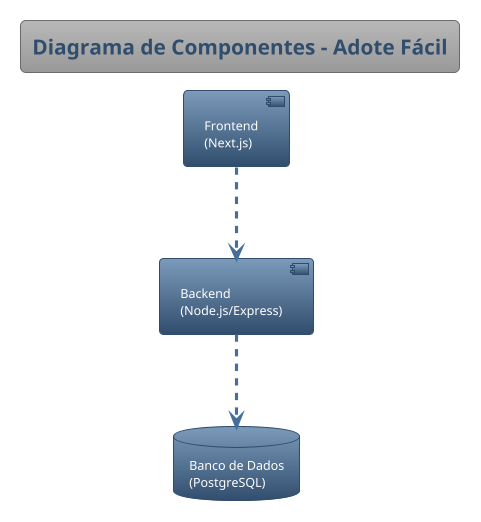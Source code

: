 @startuml

title Diagrama de Componentes - Adote Fácil

!theme spacelab

component [Frontend\n(Next.js)] as fe
component [Backend\n(Node.js/Express)] as be
database "Banco de Dados\n(PostgreSQL)" as db

fe ..> be : "consome API"
be ..> db : "persiste dados"

@enduml